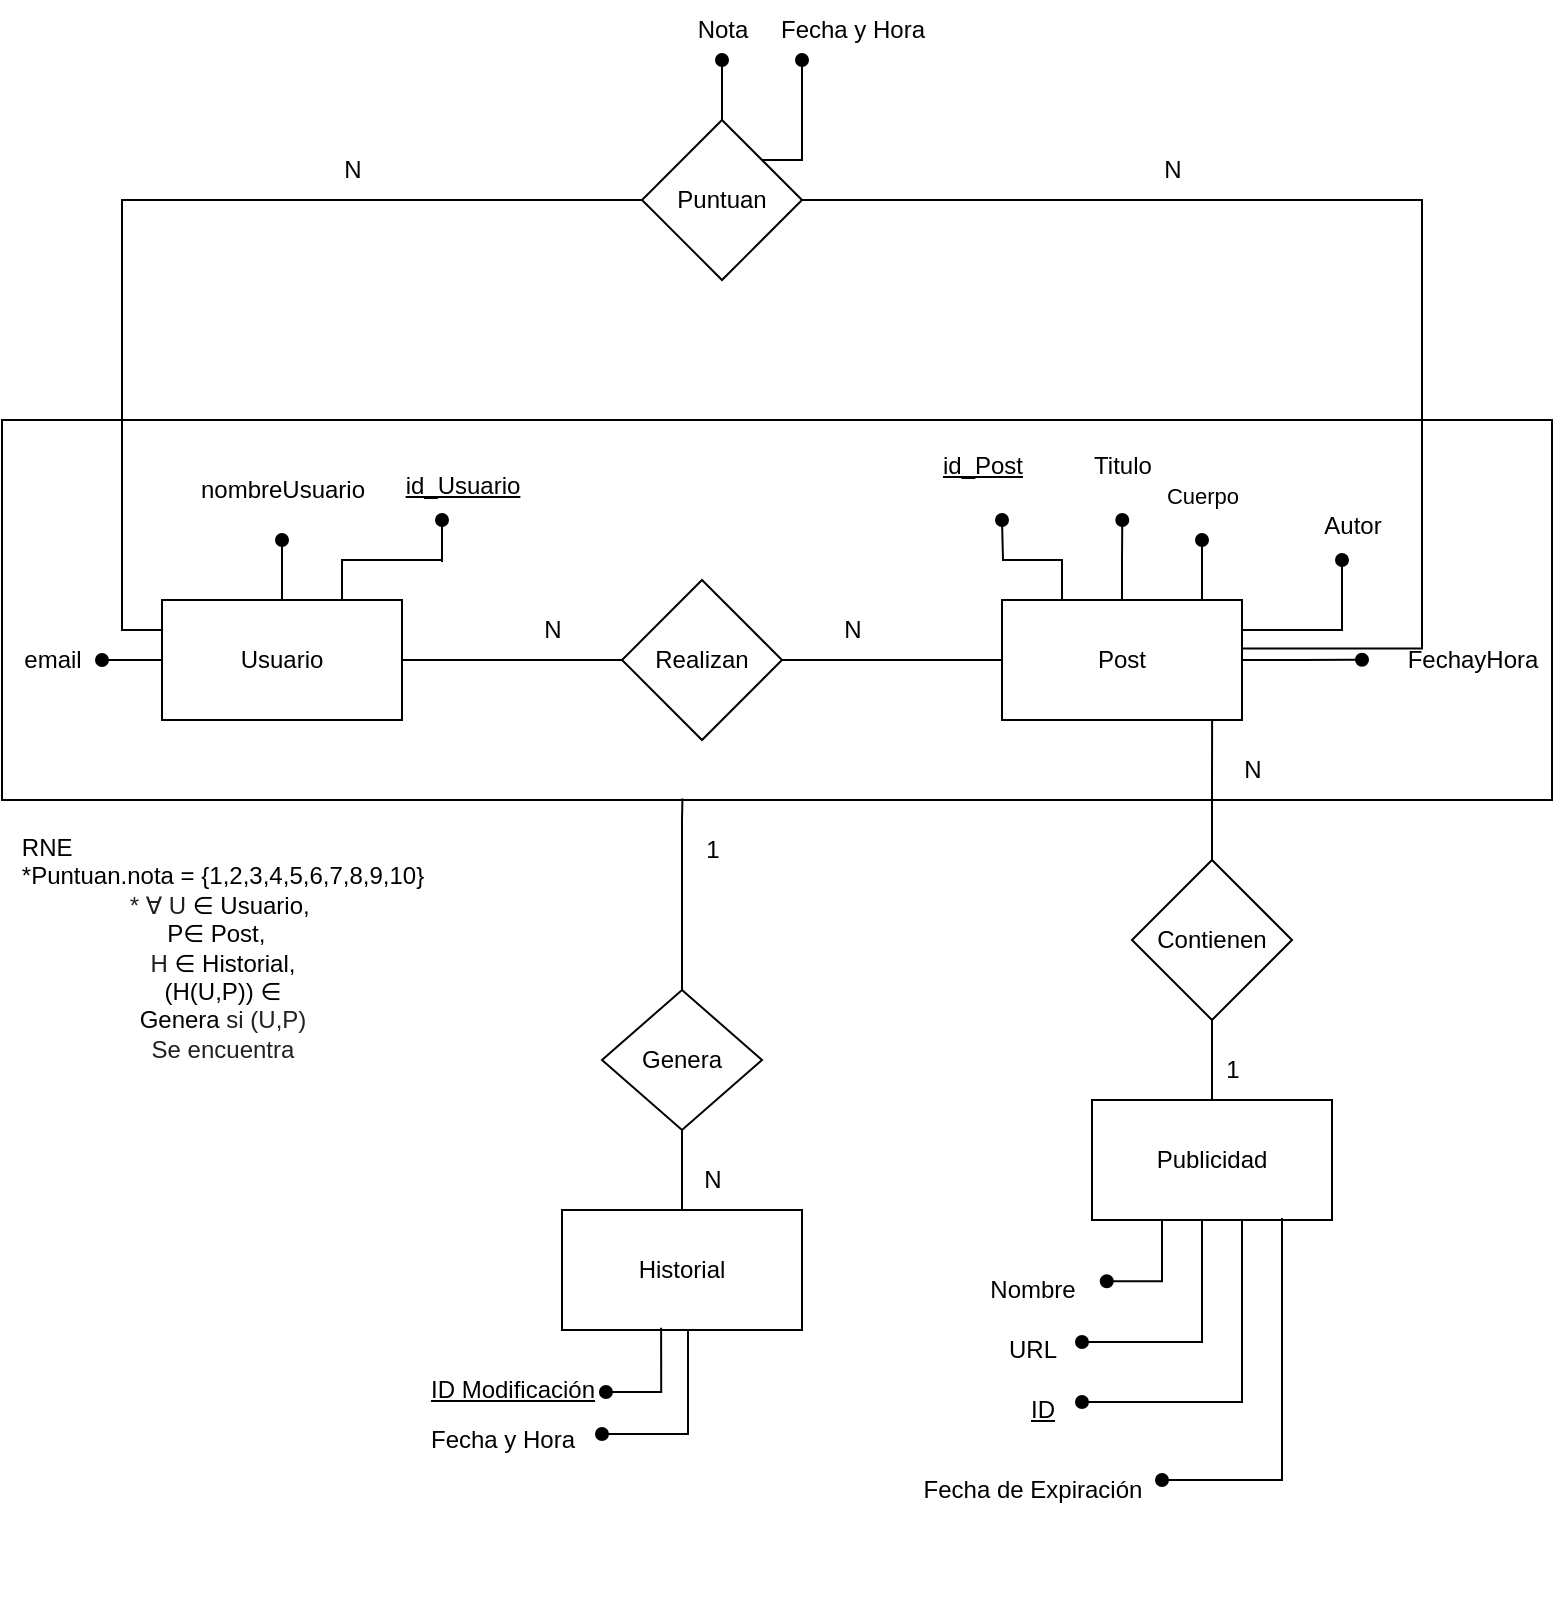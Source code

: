 <mxfile version="21.5.2" type="google">
  <diagram name="Página-1" id="yDibnNqt2g6diysYmXg2">
    <mxGraphModel grid="1" page="1" gridSize="10" guides="1" tooltips="1" connect="1" arrows="1" fold="1" pageScale="1" pageWidth="827" pageHeight="1169" math="0" shadow="0">
      <root>
        <mxCell id="0" />
        <mxCell id="1" parent="0" />
        <mxCell id="XYnetS1eDK7H3TeuEZqb-5" style="edgeStyle=orthogonalEdgeStyle;rounded=0;orthogonalLoop=1;jettySize=auto;html=1;exitX=1;exitY=0.5;exitDx=0;exitDy=0;entryX=0;entryY=0.5;entryDx=0;entryDy=0;endArrow=none;endFill=0;" edge="1" parent="1" source="XYnetS1eDK7H3TeuEZqb-2" target="XYnetS1eDK7H3TeuEZqb-3">
          <mxGeometry relative="1" as="geometry" />
        </mxCell>
        <mxCell id="XYnetS1eDK7H3TeuEZqb-11" style="edgeStyle=orthogonalEdgeStyle;rounded=0;orthogonalLoop=1;jettySize=auto;html=1;exitX=0.5;exitY=0;exitDx=0;exitDy=0;endArrow=oval;endFill=1;" edge="1" parent="1" source="XYnetS1eDK7H3TeuEZqb-2">
          <mxGeometry relative="1" as="geometry">
            <mxPoint x="170" y="270" as="targetPoint" />
          </mxGeometry>
        </mxCell>
        <mxCell id="XYnetS1eDK7H3TeuEZqb-15" style="edgeStyle=orthogonalEdgeStyle;rounded=0;orthogonalLoop=1;jettySize=auto;html=1;exitX=0;exitY=0.5;exitDx=0;exitDy=0;endArrow=oval;endFill=1;" edge="1" parent="1" source="XYnetS1eDK7H3TeuEZqb-2">
          <mxGeometry relative="1" as="geometry">
            <mxPoint x="80" y="330" as="targetPoint" />
          </mxGeometry>
        </mxCell>
        <mxCell id="XYnetS1eDK7H3TeuEZqb-25" style="edgeStyle=orthogonalEdgeStyle;rounded=0;orthogonalLoop=1;jettySize=auto;html=1;exitX=0.75;exitY=0;exitDx=0;exitDy=0;endArrow=oval;endFill=1;" edge="1" parent="1" source="XYnetS1eDK7H3TeuEZqb-2">
          <mxGeometry relative="1" as="geometry">
            <mxPoint x="250" y="260" as="targetPoint" />
          </mxGeometry>
        </mxCell>
        <mxCell id="XYnetS1eDK7H3TeuEZqb-2" value="Usuario" style="rounded=0;whiteSpace=wrap;html=1;" vertex="1" parent="1">
          <mxGeometry x="110" y="300" width="120" height="60" as="geometry" />
        </mxCell>
        <mxCell id="XYnetS1eDK7H3TeuEZqb-6" style="edgeStyle=orthogonalEdgeStyle;rounded=0;orthogonalLoop=1;jettySize=auto;html=1;exitX=1;exitY=0.5;exitDx=0;exitDy=0;entryX=0;entryY=0.5;entryDx=0;entryDy=0;endArrow=none;endFill=0;" edge="1" parent="1" source="XYnetS1eDK7H3TeuEZqb-3" target="XYnetS1eDK7H3TeuEZqb-4">
          <mxGeometry relative="1" as="geometry" />
        </mxCell>
        <mxCell id="XYnetS1eDK7H3TeuEZqb-3" value="Realizan" style="rhombus;whiteSpace=wrap;html=1;" vertex="1" parent="1">
          <mxGeometry x="340" y="290" width="80" height="80" as="geometry" />
        </mxCell>
        <mxCell id="XYnetS1eDK7H3TeuEZqb-17" style="edgeStyle=orthogonalEdgeStyle;rounded=0;orthogonalLoop=1;jettySize=auto;html=1;exitX=0.25;exitY=0;exitDx=0;exitDy=0;endArrow=oval;endFill=1;" edge="1" parent="1" source="XYnetS1eDK7H3TeuEZqb-4">
          <mxGeometry relative="1" as="geometry">
            <mxPoint x="530" y="260" as="targetPoint" />
          </mxGeometry>
        </mxCell>
        <mxCell id="XYnetS1eDK7H3TeuEZqb-19" style="edgeStyle=orthogonalEdgeStyle;rounded=0;orthogonalLoop=1;jettySize=auto;html=1;exitX=0.75;exitY=0;exitDx=0;exitDy=0;endArrow=oval;endFill=1;" edge="1" parent="1" source="XYnetS1eDK7H3TeuEZqb-4">
          <mxGeometry relative="1" as="geometry">
            <mxPoint x="630" y="270" as="targetPoint" />
          </mxGeometry>
        </mxCell>
        <mxCell id="XYnetS1eDK7H3TeuEZqb-20" value="Cuerpo" style="edgeLabel;html=1;align=center;verticalAlign=middle;resizable=0;points=[];" vertex="1" connectable="0" parent="XYnetS1eDK7H3TeuEZqb-19">
          <mxGeometry x="1" y="4" relative="1" as="geometry">
            <mxPoint x="4" y="-22" as="offset" />
          </mxGeometry>
        </mxCell>
        <mxCell id="XYnetS1eDK7H3TeuEZqb-22" style="edgeStyle=orthogonalEdgeStyle;rounded=0;orthogonalLoop=1;jettySize=auto;html=1;exitX=1;exitY=0.25;exitDx=0;exitDy=0;endArrow=oval;endFill=1;" edge="1" parent="1" source="XYnetS1eDK7H3TeuEZqb-4">
          <mxGeometry relative="1" as="geometry">
            <mxPoint x="700" y="280" as="targetPoint" />
            <Array as="points">
              <mxPoint x="700" y="315" />
              <mxPoint x="700" y="290" />
            </Array>
          </mxGeometry>
        </mxCell>
        <mxCell id="XYnetS1eDK7H3TeuEZqb-26" style="edgeStyle=orthogonalEdgeStyle;rounded=0;orthogonalLoop=1;jettySize=auto;html=1;exitX=1;exitY=0.5;exitDx=0;exitDy=0;endArrow=oval;endFill=1;" edge="1" parent="1" source="XYnetS1eDK7H3TeuEZqb-4">
          <mxGeometry relative="1" as="geometry">
            <mxPoint x="710" y="329.857" as="targetPoint" />
          </mxGeometry>
        </mxCell>
        <mxCell id="XYnetS1eDK7H3TeuEZqb-30" style="edgeStyle=orthogonalEdgeStyle;rounded=0;orthogonalLoop=1;jettySize=auto;html=1;exitX=0.5;exitY=0;exitDx=0;exitDy=0;endArrow=oval;endFill=1;" edge="1" parent="1" source="XYnetS1eDK7H3TeuEZqb-4">
          <mxGeometry relative="1" as="geometry">
            <mxPoint x="590.143" y="260" as="targetPoint" />
          </mxGeometry>
        </mxCell>
        <mxCell id="XYnetS1eDK7H3TeuEZqb-4" value="Post" style="whiteSpace=wrap;html=1;" vertex="1" parent="1">
          <mxGeometry x="530" y="300" width="120" height="60" as="geometry" />
        </mxCell>
        <mxCell id="XYnetS1eDK7H3TeuEZqb-7" value="N" style="text;html=1;align=center;verticalAlign=middle;resizable=0;points=[];autosize=1;strokeColor=none;fillColor=none;" vertex="1" parent="1">
          <mxGeometry x="290" y="300" width="30" height="30" as="geometry" />
        </mxCell>
        <mxCell id="XYnetS1eDK7H3TeuEZqb-9" value="N" style="text;html=1;align=center;verticalAlign=middle;resizable=0;points=[];autosize=1;strokeColor=none;fillColor=none;" vertex="1" parent="1">
          <mxGeometry x="440" y="300" width="30" height="30" as="geometry" />
        </mxCell>
        <mxCell id="XYnetS1eDK7H3TeuEZqb-14" value="nombreUsuario" style="text;html=1;align=center;verticalAlign=middle;resizable=0;points=[];autosize=1;strokeColor=none;fillColor=none;" vertex="1" parent="1">
          <mxGeometry x="115" y="230" width="110" height="30" as="geometry" />
        </mxCell>
        <mxCell id="hFEwFEMHpMo2Iy7NUl72-1" value="Publicidad" style="whiteSpace=wrap;html=1;" vertex="1" parent="1">
          <mxGeometry x="575" y="550" width="120" height="60" as="geometry" />
        </mxCell>
        <mxCell id="XYnetS1eDK7H3TeuEZqb-16" value="email" style="text;html=1;align=center;verticalAlign=middle;resizable=0;points=[];autosize=1;strokeColor=none;fillColor=none;" vertex="1" parent="1">
          <mxGeometry x="30" y="315" width="50" height="30" as="geometry" />
        </mxCell>
        <mxCell id="XYnetS1eDK7H3TeuEZqb-18" value="Titulo" style="text;html=1;align=center;verticalAlign=middle;resizable=0;points=[];autosize=1;strokeColor=none;fillColor=none;" vertex="1" parent="1">
          <mxGeometry x="565" y="218" width="50" height="30" as="geometry" />
        </mxCell>
        <mxCell id="hFEwFEMHpMo2Iy7NUl72-37" style="edgeStyle=orthogonalEdgeStyle;rounded=0;orthogonalLoop=1;jettySize=auto;html=1;exitX=0.5;exitY=0;exitDx=0;exitDy=0;entryX=0.5;entryY=1;entryDx=0;entryDy=0;endArrow=none;endFill=0;" edge="1" parent="1" source="hFEwFEMHpMo2Iy7NUl72-2" target="hFEwFEMHpMo2Iy7NUl72-36">
          <mxGeometry relative="1" as="geometry" />
        </mxCell>
        <mxCell id="hFEwFEMHpMo2Iy7NUl72-2" value="Historial" style="whiteSpace=wrap;html=1;" vertex="1" parent="1">
          <mxGeometry x="310" y="605" width="120" height="60" as="geometry" />
        </mxCell>
        <mxCell id="XYnetS1eDK7H3TeuEZqb-21" value="Autor" style="text;html=1;align=center;verticalAlign=middle;resizable=0;points=[];autosize=1;strokeColor=none;fillColor=none;" vertex="1" parent="1">
          <mxGeometry x="680" y="248" width="50" height="30" as="geometry" />
        </mxCell>
        <mxCell id="hFEwFEMHpMo2Iy7NUl72-3" value="Nombre" style="text;html=1;align=center;verticalAlign=middle;resizable=0;points=[];autosize=1;strokeColor=none;fillColor=none;" vertex="1" parent="1">
          <mxGeometry x="510" y="630" width="70" height="30" as="geometry" />
        </mxCell>
        <mxCell id="hFEwFEMHpMo2Iy7NUl72-4" value="URL" style="text;html=1;align=center;verticalAlign=middle;resizable=0;points=[];autosize=1;strokeColor=none;fillColor=none;" vertex="1" parent="1">
          <mxGeometry x="520" y="660" width="50" height="30" as="geometry" />
        </mxCell>
        <mxCell id="hFEwFEMHpMo2Iy7NUl72-5" value="Fecha de Expiración" style="text;html=1;align=center;verticalAlign=middle;resizable=0;points=[];autosize=1;strokeColor=none;fillColor=none;" vertex="1" parent="1">
          <mxGeometry x="480" y="730" width="130" height="30" as="geometry" />
        </mxCell>
        <mxCell id="hFEwFEMHpMo2Iy7NUl72-8" style="edgeStyle=orthogonalEdgeStyle;rounded=0;orthogonalLoop=1;jettySize=auto;html=1;endArrow=oval;endFill=1;entryX=1.034;entryY=0.353;entryDx=0;entryDy=0;entryPerimeter=0;" edge="1" parent="1" source="hFEwFEMHpMo2Iy7NUl72-1" target="hFEwFEMHpMo2Iy7NUl72-3">
          <mxGeometry relative="1" as="geometry">
            <mxPoint x="590" y="640" as="targetPoint" />
            <mxPoint x="580" y="670" as="sourcePoint" />
            <Array as="points">
              <mxPoint x="610" y="641" />
            </Array>
          </mxGeometry>
        </mxCell>
        <mxCell id="XYnetS1eDK7H3TeuEZqb-24" value="&lt;u&gt;id_Usuario&lt;/u&gt;" style="text;html=1;align=center;verticalAlign=middle;resizable=0;points=[];autosize=1;strokeColor=none;fillColor=none;" vertex="1" parent="1">
          <mxGeometry x="220" y="228" width="80" height="30" as="geometry" />
        </mxCell>
        <mxCell id="hFEwFEMHpMo2Iy7NUl72-11" style="edgeStyle=orthogonalEdgeStyle;rounded=0;orthogonalLoop=1;jettySize=auto;html=1;endArrow=oval;endFill=1;entryX=1.034;entryY=0.353;entryDx=0;entryDy=0;entryPerimeter=0;exitX=0.5;exitY=1;exitDx=0;exitDy=0;" edge="1" parent="1" source="hFEwFEMHpMo2Iy7NUl72-1">
          <mxGeometry relative="1" as="geometry">
            <mxPoint x="570" y="671" as="targetPoint" />
            <mxPoint x="598" y="650" as="sourcePoint" />
            <Array as="points">
              <mxPoint x="630" y="671" />
            </Array>
          </mxGeometry>
        </mxCell>
        <mxCell id="hFEwFEMHpMo2Iy7NUl72-13" style="edgeStyle=orthogonalEdgeStyle;rounded=0;orthogonalLoop=1;jettySize=auto;html=1;endArrow=oval;endFill=1;" edge="1" parent="1" source="hFEwFEMHpMo2Iy7NUl72-1" target="hFEwFEMHpMo2Iy7NUl72-16">
          <mxGeometry relative="1" as="geometry">
            <mxPoint x="610" y="700.5" as="targetPoint" />
            <mxPoint x="670" y="649.5" as="sourcePoint" />
            <Array as="points">
              <mxPoint x="650" y="701" />
            </Array>
          </mxGeometry>
        </mxCell>
        <mxCell id="XYnetS1eDK7H3TeuEZqb-29" value="FechayHora" style="text;html=1;align=center;verticalAlign=middle;resizable=0;points=[];autosize=1;strokeColor=none;fillColor=none;" vertex="1" parent="1">
          <mxGeometry x="720" y="315" width="90" height="30" as="geometry" />
        </mxCell>
        <mxCell id="XYnetS1eDK7H3TeuEZqb-32" value="&lt;u&gt;id_Post&lt;/u&gt;" style="text;html=1;align=center;verticalAlign=middle;resizable=0;points=[];autosize=1;strokeColor=none;fillColor=none;" vertex="1" parent="1">
          <mxGeometry x="490" y="218" width="60" height="30" as="geometry" />
        </mxCell>
        <mxCell id="hFEwFEMHpMo2Iy7NUl72-15" style="edgeStyle=orthogonalEdgeStyle;rounded=0;orthogonalLoop=1;jettySize=auto;html=1;endArrow=oval;endFill=1;" edge="1" parent="1">
          <mxGeometry relative="1" as="geometry">
            <mxPoint x="610.0" y="740" as="targetPoint" />
            <mxPoint x="670" y="609" as="sourcePoint" />
            <Array as="points">
              <mxPoint x="670" y="740" />
            </Array>
          </mxGeometry>
        </mxCell>
        <mxCell id="hFEwFEMHpMo2Iy7NUl72-16" value="&lt;u&gt;ID&lt;/u&gt;" style="text;html=1;align=center;verticalAlign=middle;resizable=0;points=[];autosize=1;strokeColor=none;fillColor=none;" vertex="1" parent="1">
          <mxGeometry x="530" y="690" width="40" height="30" as="geometry" />
        </mxCell>
        <mxCell id="hFEwFEMHpMo2Iy7NUl72-17" value="&lt;u&gt;ID&amp;nbsp;Modificación&lt;/u&gt;" style="text;html=1;align=center;verticalAlign=middle;resizable=0;points=[];autosize=1;strokeColor=none;fillColor=none;" vertex="1" parent="1">
          <mxGeometry x="230" y="680" width="110" height="30" as="geometry" />
        </mxCell>
        <mxCell id="hFEwFEMHpMo2Iy7NUl72-18" value="Fecha y Hora" style="text;html=1;align=center;verticalAlign=middle;resizable=0;points=[];autosize=1;strokeColor=none;fillColor=none;" vertex="1" parent="1">
          <mxGeometry x="230" y="705" width="100" height="30" as="geometry" />
        </mxCell>
        <mxCell id="hFEwFEMHpMo2Iy7NUl72-19" style="edgeStyle=orthogonalEdgeStyle;rounded=0;orthogonalLoop=1;jettySize=auto;html=1;endArrow=oval;endFill=1;entryX=1.034;entryY=0.353;entryDx=0;entryDy=0;entryPerimeter=0;exitX=0.413;exitY=0.981;exitDx=0;exitDy=0;exitPerimeter=0;" edge="1" parent="1" source="hFEwFEMHpMo2Iy7NUl72-2">
          <mxGeometry relative="1" as="geometry">
            <mxPoint x="331.97" y="696" as="targetPoint" />
            <mxPoint x="359.97" y="675" as="sourcePoint" />
            <Array as="points">
              <mxPoint x="360" y="696" />
            </Array>
          </mxGeometry>
        </mxCell>
        <mxCell id="XYnetS1eDK7H3TeuEZqb-43" style="edgeStyle=orthogonalEdgeStyle;rounded=0;orthogonalLoop=1;jettySize=auto;html=1;exitX=0.5;exitY=1;exitDx=0;exitDy=0;endArrow=none;endFill=0;" edge="1" parent="1" source="XYnetS1eDK7H3TeuEZqb-33" target="hFEwFEMHpMo2Iy7NUl72-1">
          <mxGeometry relative="1" as="geometry" />
        </mxCell>
        <mxCell id="XYnetS1eDK7H3TeuEZqb-33" value="Contienen" style="rhombus;whiteSpace=wrap;html=1;" vertex="1" parent="1">
          <mxGeometry x="595" y="430" width="80" height="80" as="geometry" />
        </mxCell>
        <mxCell id="hFEwFEMHpMo2Iy7NUl72-20" style="edgeStyle=orthogonalEdgeStyle;rounded=0;orthogonalLoop=1;jettySize=auto;html=1;endArrow=oval;endFill=1;exitX=0.5;exitY=1;exitDx=0;exitDy=0;" edge="1" parent="1" source="hFEwFEMHpMo2Iy7NUl72-2" target="hFEwFEMHpMo2Iy7NUl72-18">
          <mxGeometry relative="1" as="geometry">
            <mxPoint x="345" y="717" as="targetPoint" />
            <mxPoint x="373.03" y="685" as="sourcePoint" />
            <Array as="points">
              <mxPoint x="373" y="665" />
              <mxPoint x="373" y="717" />
            </Array>
          </mxGeometry>
        </mxCell>
        <mxCell id="hFEwFEMHpMo2Iy7NUl72-23" style="edgeStyle=orthogonalEdgeStyle;rounded=0;orthogonalLoop=1;jettySize=auto;html=1;entryX=0.818;entryY=1.027;entryDx=0;entryDy=0;endArrow=none;endFill=0;entryPerimeter=0;exitX=0.5;exitY=0;exitDx=0;exitDy=0;" edge="1" parent="1" source="XYnetS1eDK7H3TeuEZqb-33">
          <mxGeometry relative="1" as="geometry">
            <mxPoint x="634.89" y="388.38" as="sourcePoint" />
            <mxPoint x="635.05" y="360" as="targetPoint" />
          </mxGeometry>
        </mxCell>
        <mxCell id="hFEwFEMHpMo2Iy7NUl72-39" style="edgeStyle=orthogonalEdgeStyle;rounded=0;orthogonalLoop=1;jettySize=auto;html=1;exitX=0.5;exitY=0;exitDx=0;exitDy=0;endArrow=none;endFill=0;entryX=0.439;entryY=0.996;entryDx=0;entryDy=0;entryPerimeter=0;" edge="1" parent="1" source="hFEwFEMHpMo2Iy7NUl72-36" target="XYnetS1eDK7H3TeuEZqb-49">
          <mxGeometry relative="1" as="geometry">
            <mxPoint x="370.165" y="420.0" as="targetPoint" />
            <Array as="points">
              <mxPoint x="370" y="410" />
            </Array>
          </mxGeometry>
        </mxCell>
        <mxCell id="hFEwFEMHpMo2Iy7NUl72-36" value="Genera" style="rhombus;whiteSpace=wrap;html=1;" vertex="1" parent="1">
          <mxGeometry x="330" y="495" width="80" height="70" as="geometry" />
        </mxCell>
        <mxCell id="XYnetS1eDK7H3TeuEZqb-41" value="1" style="text;html=1;align=center;verticalAlign=middle;resizable=0;points=[];autosize=1;strokeColor=none;fillColor=none;" vertex="1" parent="1">
          <mxGeometry x="630" y="520" width="30" height="30" as="geometry" />
        </mxCell>
        <mxCell id="hFEwFEMHpMo2Iy7NUl72-41" value="N" style="text;html=1;align=center;verticalAlign=middle;resizable=0;points=[];autosize=1;strokeColor=none;fillColor=none;" vertex="1" parent="1">
          <mxGeometry x="640" y="370" width="30" height="30" as="geometry" />
        </mxCell>
        <mxCell id="hFEwFEMHpMo2Iy7NUl72-43" value="1" style="text;html=1;align=center;verticalAlign=middle;resizable=0;points=[];autosize=1;strokeColor=none;fillColor=none;" vertex="1" parent="1">
          <mxGeometry x="370" y="410" width="30" height="30" as="geometry" />
        </mxCell>
        <mxCell id="hFEwFEMHpMo2Iy7NUl72-44" value="N" style="text;html=1;align=center;verticalAlign=middle;resizable=0;points=[];autosize=1;strokeColor=none;fillColor=none;" vertex="1" parent="1">
          <mxGeometry x="370" y="575" width="30" height="30" as="geometry" />
        </mxCell>
        <mxCell id="XYnetS1eDK7H3TeuEZqb-45" style="edgeStyle=orthogonalEdgeStyle;rounded=0;orthogonalLoop=1;jettySize=auto;html=1;exitX=0;exitY=0.5;exitDx=0;exitDy=0;entryX=0;entryY=0.25;entryDx=0;entryDy=0;endArrow=none;endFill=0;" edge="1" parent="1" source="XYnetS1eDK7H3TeuEZqb-44" target="XYnetS1eDK7H3TeuEZqb-2">
          <mxGeometry relative="1" as="geometry">
            <mxPoint x="100" y="160" as="targetPoint" />
          </mxGeometry>
        </mxCell>
        <mxCell id="XYnetS1eDK7H3TeuEZqb-50" style="edgeStyle=orthogonalEdgeStyle;rounded=0;orthogonalLoop=1;jettySize=auto;html=1;exitX=1;exitY=0.5;exitDx=0;exitDy=0;entryX=1.002;entryY=0.405;entryDx=0;entryDy=0;entryPerimeter=0;endArrow=none;endFill=0;" edge="1" parent="1" source="XYnetS1eDK7H3TeuEZqb-44" target="XYnetS1eDK7H3TeuEZqb-4">
          <mxGeometry relative="1" as="geometry">
            <Array as="points">
              <mxPoint x="740" y="100" />
              <mxPoint x="740" y="324" />
            </Array>
          </mxGeometry>
        </mxCell>
        <mxCell id="XYnetS1eDK7H3TeuEZqb-51" style="edgeStyle=orthogonalEdgeStyle;rounded=0;orthogonalLoop=1;jettySize=auto;html=1;exitX=0.5;exitY=0;exitDx=0;exitDy=0;endArrow=oval;endFill=1;" edge="1" parent="1" source="XYnetS1eDK7H3TeuEZqb-44">
          <mxGeometry relative="1" as="geometry">
            <mxPoint x="390" y="30" as="targetPoint" />
            <Array as="points">
              <mxPoint x="390" y="50" />
              <mxPoint x="390" y="50" />
            </Array>
          </mxGeometry>
        </mxCell>
        <mxCell id="XYnetS1eDK7H3TeuEZqb-44" value="Puntuan" style="rhombus;whiteSpace=wrap;html=1;" vertex="1" parent="1">
          <mxGeometry x="350" y="60" width="80" height="80" as="geometry" />
        </mxCell>
        <mxCell id="XYnetS1eDK7H3TeuEZqb-49" value="" style="rounded=0;whiteSpace=wrap;html=1;fillColor=none;" vertex="1" parent="1">
          <mxGeometry x="30" y="210" width="775" height="190" as="geometry" />
        </mxCell>
        <mxCell id="hFEwFEMHpMo2Iy7NUl72-46" value="N" style="text;html=1;align=center;verticalAlign=middle;resizable=0;points=[];autosize=1;strokeColor=none;fillColor=none;" vertex="1" parent="1">
          <mxGeometry x="190" y="70" width="30" height="30" as="geometry" />
        </mxCell>
        <mxCell id="hFEwFEMHpMo2Iy7NUl72-47" value="N" style="text;html=1;align=center;verticalAlign=middle;resizable=0;points=[];autosize=1;strokeColor=none;fillColor=none;" vertex="1" parent="1">
          <mxGeometry x="600" y="70" width="30" height="30" as="geometry" />
        </mxCell>
        <mxCell id="hFEwFEMHpMo2Iy7NUl72-48" value="Fecha y Hora" style="text;html=1;align=center;verticalAlign=middle;resizable=0;points=[];autosize=1;strokeColor=none;fillColor=none;" vertex="1" parent="1">
          <mxGeometry x="405" width="100" height="30" as="geometry" />
        </mxCell>
        <mxCell id="XYnetS1eDK7H3TeuEZqb-54" value="&lt;span id=&quot;docs-internal-guid-21f386dc-7fff-3c1c-bb5f-8cdaceb613f3&quot;&gt;&lt;/span&gt;&lt;span id=&quot;docs-internal-guid-a16fbbfc-7fff-120d-2c93-c64f031f4a6e&quot;&gt;&lt;/span&gt;&lt;span id=&quot;docs-internal-guid-a16fbbfc-7fff-120d-2c93-c64f031f4a6e&quot;&gt;&lt;/span&gt;&lt;span id=&quot;docs-internal-guid-a16fbbfc-7fff-120d-2c93-c64f031f4a6e&quot;&gt;&lt;/span&gt;&lt;span id=&quot;docs-internal-guid-d1170ea7-7fff-f92c-7fb9-380251dd36c9&quot;&gt;&lt;/span&gt;&lt;span id=&quot;docs-internal-guid-d1170ea7-7fff-f92c-7fb9-380251dd36c9&quot;&gt;&lt;/span&gt;" style="text;html=1;align=center;verticalAlign=middle;resizable=0;points=[];autosize=1;strokeColor=none;fillColor=none;" vertex="1" parent="1">
          <mxGeometry x="570" y="788" width="20" height="10" as="geometry" />
        </mxCell>
        <mxCell id="hFEwFEMHpMo2Iy7NUl72-50" value="Nota" style="text;html=1;align=center;verticalAlign=middle;resizable=0;points=[];autosize=1;strokeColor=none;fillColor=none;" vertex="1" parent="1">
          <mxGeometry x="365" width="50" height="30" as="geometry" />
        </mxCell>
        <mxCell id="XYnetS1eDK7H3TeuEZqb-56" value="&lt;div style=&quot;text-align: left;&quot;&gt;&lt;span style=&quot;background-color: initial;&quot;&gt;RNE&lt;/span&gt;&lt;/div&gt;*Puntuan.nota = {1,2,3,4,5,6,7,8,9,10}&lt;br&gt;&lt;p style=&quot;line-height:1.38;margin-top:0pt;margin-bottom:0pt;&quot; dir=&quot;ltr&quot;&gt;&lt;/p&gt;&lt;div&gt;&lt;/div&gt;&lt;font style=&quot;font-size: 12px;&quot;&gt;&lt;span style=&quot;font-family: Arial; color: rgb(32, 33, 36); background-color: rgb(255, 255, 255); font-variant-numeric: normal; font-variant-east-asian: normal; font-variant-alternates: normal; vertical-align: baseline;&quot;&gt;* ∀&lt;/span&gt;&lt;span style=&quot;font-family: Arial; color: rgb(32, 33, 36); background-color: rgb(255, 255, 255); font-variant-numeric: normal; font-variant-east-asian: normal; font-variant-alternates: normal; vertical-align: baseline;&quot;&gt;&amp;nbsp;U&lt;/span&gt;&lt;span style=&quot;font-family: Arial; color: rgb(32, 33, 36); background-color: rgb(255, 255, 255); font-variant-numeric: normal; font-variant-east-asian: normal; font-variant-alternates: normal; vertical-align: baseline;&quot;&gt;&amp;nbsp;&lt;/span&gt;&lt;span style=&quot;font-family: Arial; background-color: rgb(255, 255, 255); font-variant-numeric: normal; font-variant-east-asian: normal; font-variant-alternates: normal; vertical-align: baseline;&quot;&gt;∈ Usuario,&amp;nbsp; &lt;br&gt;P&lt;/span&gt;&lt;span style=&quot;font-family: Arial; background-color: rgb(255, 255, 255); font-variant-numeric: normal; font-variant-east-asian: normal; font-variant-alternates: normal; vertical-align: baseline;&quot;&gt;∈ Post,&amp;nbsp;&lt;font color=&quot;#202124&quot;&gt;&amp;nbsp;&lt;br&gt;H&amp;nbsp;&lt;/font&gt;&lt;/span&gt;&lt;span style=&quot;font-family: Arial; background-color: rgb(255, 255, 255); font-variant-numeric: normal; font-variant-east-asian: normal; font-variant-alternates: normal; vertical-align: baseline;&quot;&gt;∈ Historial,&lt;br&gt;(H(U,P)) ∈ &lt;br&gt;Genera&amp;nbsp;&lt;/span&gt;&lt;span style=&quot;font-family: Arial; color: rgb(32, 33, 36); background-color: rgb(255, 255, 255); font-variant-numeric: normal; font-variant-east-asian: normal; font-variant-alternates: normal; vertical-align: baseline;&quot;&gt;si (U,P) &lt;br&gt;Se encuentra&lt;/span&gt;&lt;/font&gt;&lt;p&gt;&lt;/p&gt;&lt;font style=&quot;font-size: 12px;&quot;&gt;&lt;span id=&quot;docs-internal-guid-6d494f14-7fff-036c-ab2e-87eba72f2484&quot;&gt;&lt;/span&gt;&lt;/font&gt;&lt;span id=&quot;docs-internal-guid-21f386dc-7fff-3c1c-bb5f-8cdaceb613f3&quot;&gt;&lt;/span&gt;" style="text;html=1;align=center;verticalAlign=middle;resizable=0;points=[];autosize=1;strokeColor=none;fillColor=none;" vertex="1" parent="1">
          <mxGeometry x="30" y="410" width="220" height="140" as="geometry" />
        </mxCell>
        <mxCell id="hFEwFEMHpMo2Iy7NUl72-52" style="edgeStyle=orthogonalEdgeStyle;rounded=0;orthogonalLoop=1;jettySize=auto;html=1;exitX=0.5;exitY=0;exitDx=0;exitDy=0;endArrow=oval;endFill=1;entryX=0.25;entryY=1;entryDx=0;entryDy=0;entryPerimeter=0;" edge="1" parent="1" target="hFEwFEMHpMo2Iy7NUl72-48">
          <mxGeometry relative="1" as="geometry">
            <mxPoint x="410" y="50" as="targetPoint" />
            <Array as="points">
              <mxPoint x="430" y="80" />
            </Array>
            <mxPoint x="410" y="80" as="sourcePoint" />
          </mxGeometry>
        </mxCell>
      </root>
    </mxGraphModel>
  </diagram>
</mxfile>
